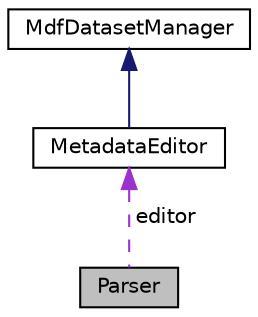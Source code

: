 digraph "Parser"
{
 // LATEX_PDF_SIZE
  edge [fontname="Helvetica",fontsize="10",labelfontname="Helvetica",labelfontsize="10"];
  node [fontname="Helvetica",fontsize="10",shape=record];
  Node1 [label="Parser",height=0.2,width=0.4,color="black", fillcolor="grey75", style="filled", fontcolor="black",tooltip=" "];
  Node2 -> Node1 [dir="back",color="darkorchid3",fontsize="10",style="dashed",label=" editor" ];
  Node2 [label="MetadataEditor",height=0.2,width=0.4,color="black", fillcolor="white", style="filled",URL="$classMetadataEditor.html",tooltip=" "];
  Node3 -> Node2 [dir="back",color="midnightblue",fontsize="10",style="solid"];
  Node3 [label="MdfDatasetManager",height=0.2,width=0.4,color="black", fillcolor="white", style="filled",URL="$classMdfDatasetManager.html",tooltip=" "];
}

